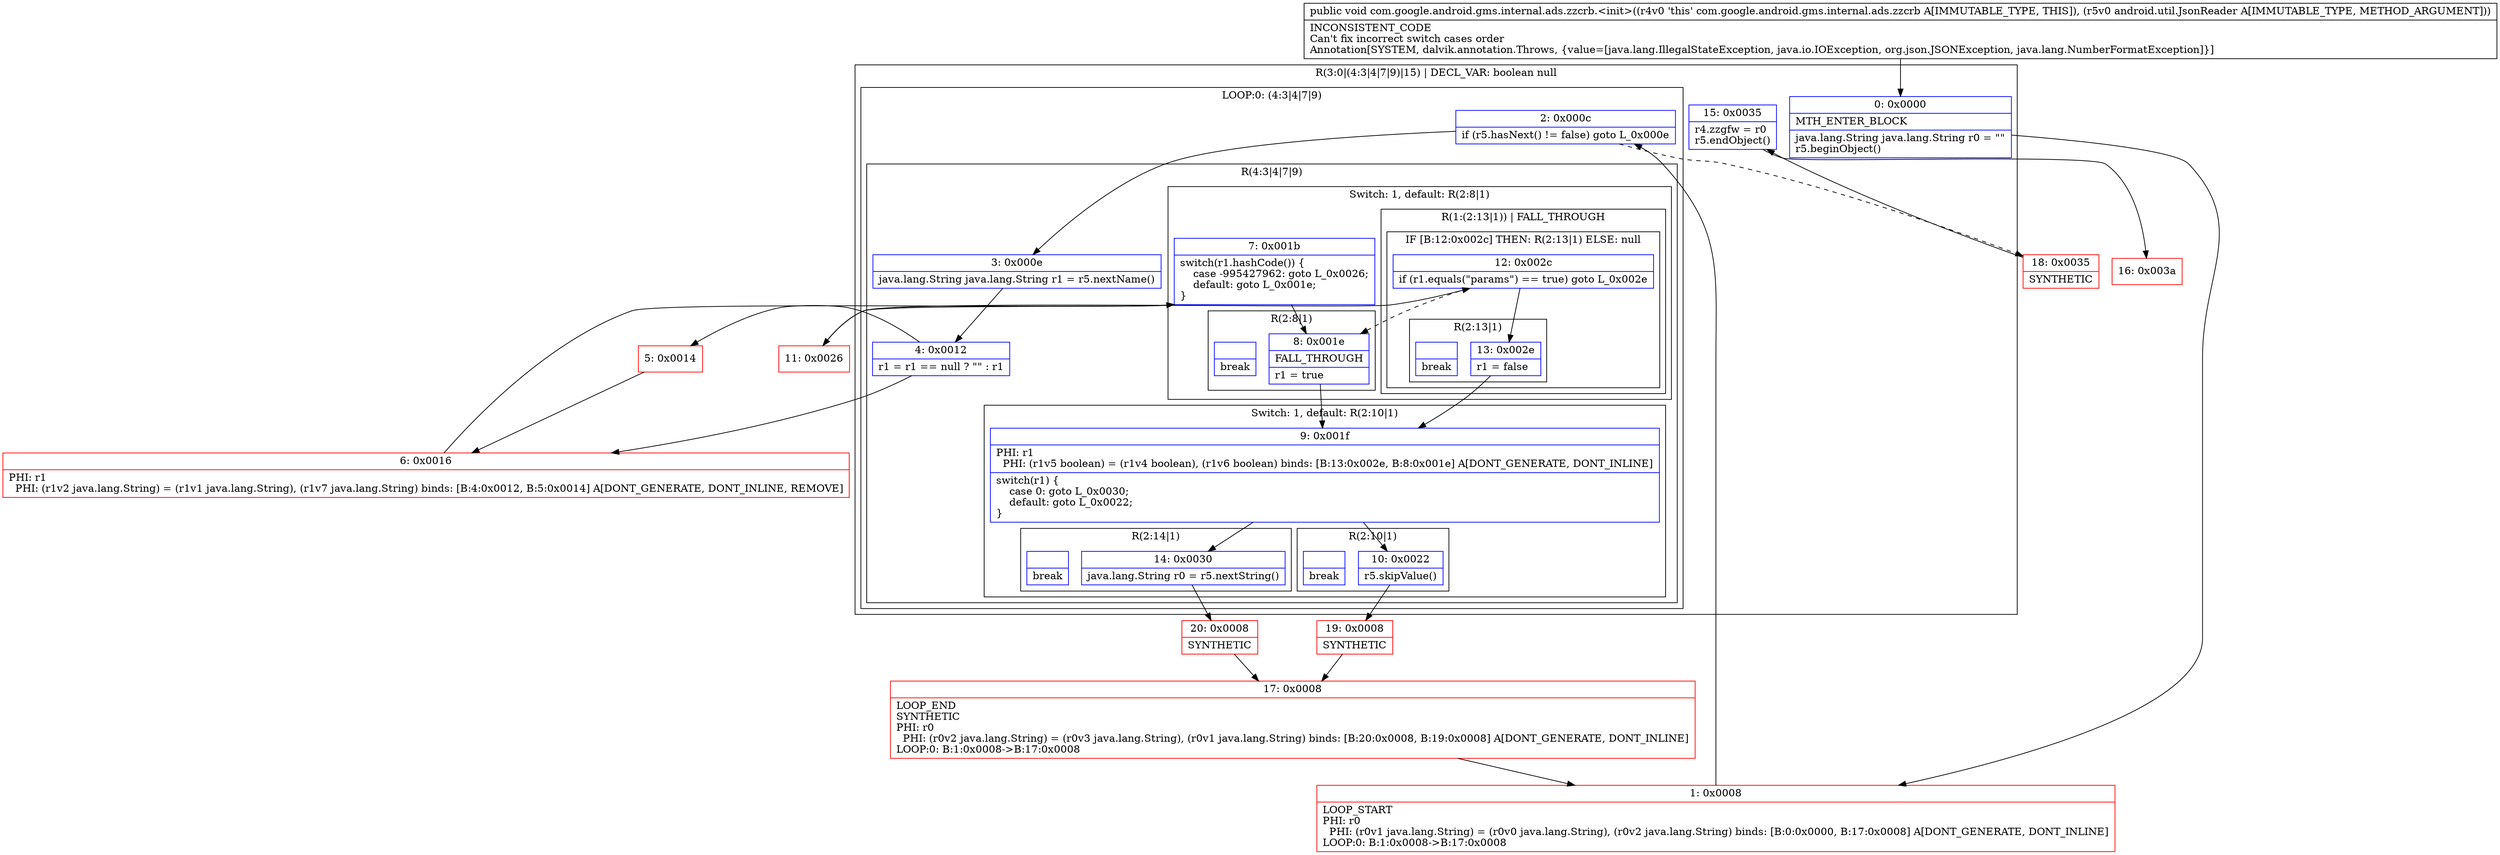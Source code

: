 digraph "CFG forcom.google.android.gms.internal.ads.zzcrb.\<init\>(Landroid\/util\/JsonReader;)V" {
subgraph cluster_Region_1709402037 {
label = "R(3:0|(4:3|4|7|9)|15) | DECL_VAR: boolean null\l";
node [shape=record,color=blue];
Node_0 [shape=record,label="{0\:\ 0x0000|MTH_ENTER_BLOCK\l|java.lang.String java.lang.String r0 = \"\"\lr5.beginObject()\l}"];
subgraph cluster_LoopRegion_670039224 {
label = "LOOP:0: (4:3|4|7|9)";
node [shape=record,color=blue];
Node_2 [shape=record,label="{2\:\ 0x000c|if (r5.hasNext() != false) goto L_0x000e\l}"];
subgraph cluster_Region_1419489800 {
label = "R(4:3|4|7|9)";
node [shape=record,color=blue];
Node_3 [shape=record,label="{3\:\ 0x000e|java.lang.String java.lang.String r1 = r5.nextName()\l}"];
Node_4 [shape=record,label="{4\:\ 0x0012|r1 = r1 == null ? \"\" : r1\l}"];
subgraph cluster_SwitchRegion_2087395279 {
label = "Switch: 1, default: R(2:8|1)";
node [shape=record,color=blue];
Node_7 [shape=record,label="{7\:\ 0x001b|switch(r1.hashCode()) \{\l    case \-995427962: goto L_0x0026;\l    default: goto L_0x001e;\l\}\l}"];
subgraph cluster_Region_2044917873 {
label = "R(1:(2:13|1)) | FALL_THROUGH\l";
node [shape=record,color=blue];
subgraph cluster_IfRegion_46858552 {
label = "IF [B:12:0x002c] THEN: R(2:13|1) ELSE: null";
node [shape=record,color=blue];
Node_12 [shape=record,label="{12\:\ 0x002c|if (r1.equals(\"params\") == true) goto L_0x002e\l}"];
subgraph cluster_Region_269095052 {
label = "R(2:13|1)";
node [shape=record,color=blue];
Node_13 [shape=record,label="{13\:\ 0x002e|r1 = false\l}"];
Node_InsnContainer_209318873 [shape=record,label="{|break\l}"];
}
}
}
subgraph cluster_Region_428407671 {
label = "R(2:8|1)";
node [shape=record,color=blue];
Node_8 [shape=record,label="{8\:\ 0x001e|FALL_THROUGH\l|r1 = true\l}"];
Node_InsnContainer_1673701480 [shape=record,label="{|break\l}"];
}
}
subgraph cluster_SwitchRegion_990941844 {
label = "Switch: 1, default: R(2:10|1)";
node [shape=record,color=blue];
Node_9 [shape=record,label="{9\:\ 0x001f|PHI: r1 \l  PHI: (r1v5 boolean) = (r1v4 boolean), (r1v6 boolean) binds: [B:13:0x002e, B:8:0x001e] A[DONT_GENERATE, DONT_INLINE]\l|switch(r1) \{\l    case 0: goto L_0x0030;\l    default: goto L_0x0022;\l\}\l}"];
subgraph cluster_Region_595999407 {
label = "R(2:14|1)";
node [shape=record,color=blue];
Node_14 [shape=record,label="{14\:\ 0x0030|java.lang.String r0 = r5.nextString()\l}"];
Node_InsnContainer_1440732407 [shape=record,label="{|break\l}"];
}
subgraph cluster_Region_385548974 {
label = "R(2:10|1)";
node [shape=record,color=blue];
Node_10 [shape=record,label="{10\:\ 0x0022|r5.skipValue()\l}"];
Node_InsnContainer_1611430385 [shape=record,label="{|break\l}"];
}
}
}
}
Node_15 [shape=record,label="{15\:\ 0x0035|r4.zzgfw = r0\lr5.endObject()\l}"];
}
Node_1 [shape=record,color=red,label="{1\:\ 0x0008|LOOP_START\lPHI: r0 \l  PHI: (r0v1 java.lang.String) = (r0v0 java.lang.String), (r0v2 java.lang.String) binds: [B:0:0x0000, B:17:0x0008] A[DONT_GENERATE, DONT_INLINE]\lLOOP:0: B:1:0x0008\-\>B:17:0x0008\l}"];
Node_5 [shape=record,color=red,label="{5\:\ 0x0014}"];
Node_6 [shape=record,color=red,label="{6\:\ 0x0016|PHI: r1 \l  PHI: (r1v2 java.lang.String) = (r1v1 java.lang.String), (r1v7 java.lang.String) binds: [B:4:0x0012, B:5:0x0014] A[DONT_GENERATE, DONT_INLINE, REMOVE]\l}"];
Node_11 [shape=record,color=red,label="{11\:\ 0x0026}"];
Node_16 [shape=record,color=red,label="{16\:\ 0x003a}"];
Node_17 [shape=record,color=red,label="{17\:\ 0x0008|LOOP_END\lSYNTHETIC\lPHI: r0 \l  PHI: (r0v2 java.lang.String) = (r0v3 java.lang.String), (r0v1 java.lang.String) binds: [B:20:0x0008, B:19:0x0008] A[DONT_GENERATE, DONT_INLINE]\lLOOP:0: B:1:0x0008\-\>B:17:0x0008\l}"];
Node_18 [shape=record,color=red,label="{18\:\ 0x0035|SYNTHETIC\l}"];
Node_19 [shape=record,color=red,label="{19\:\ 0x0008|SYNTHETIC\l}"];
Node_20 [shape=record,color=red,label="{20\:\ 0x0008|SYNTHETIC\l}"];
MethodNode[shape=record,label="{public void com.google.android.gms.internal.ads.zzcrb.\<init\>((r4v0 'this' com.google.android.gms.internal.ads.zzcrb A[IMMUTABLE_TYPE, THIS]), (r5v0 android.util.JsonReader A[IMMUTABLE_TYPE, METHOD_ARGUMENT]))  | INCONSISTENT_CODE\lCan't fix incorrect switch cases order\lAnnotation[SYSTEM, dalvik.annotation.Throws, \{value=[java.lang.IllegalStateException, java.io.IOException, org.json.JSONException, java.lang.NumberFormatException]\}]\l}"];
MethodNode -> Node_0;
Node_0 -> Node_1;
Node_2 -> Node_3;
Node_2 -> Node_18[style=dashed];
Node_3 -> Node_4;
Node_4 -> Node_5;
Node_4 -> Node_6;
Node_7 -> Node_8;
Node_7 -> Node_11;
Node_12 -> Node_8[style=dashed];
Node_12 -> Node_13;
Node_13 -> Node_9;
Node_8 -> Node_9;
Node_9 -> Node_10;
Node_9 -> Node_14;
Node_14 -> Node_20;
Node_10 -> Node_19;
Node_15 -> Node_16;
Node_1 -> Node_2;
Node_5 -> Node_6;
Node_6 -> Node_7;
Node_11 -> Node_12;
Node_17 -> Node_1;
Node_18 -> Node_15;
Node_19 -> Node_17;
Node_20 -> Node_17;
}

